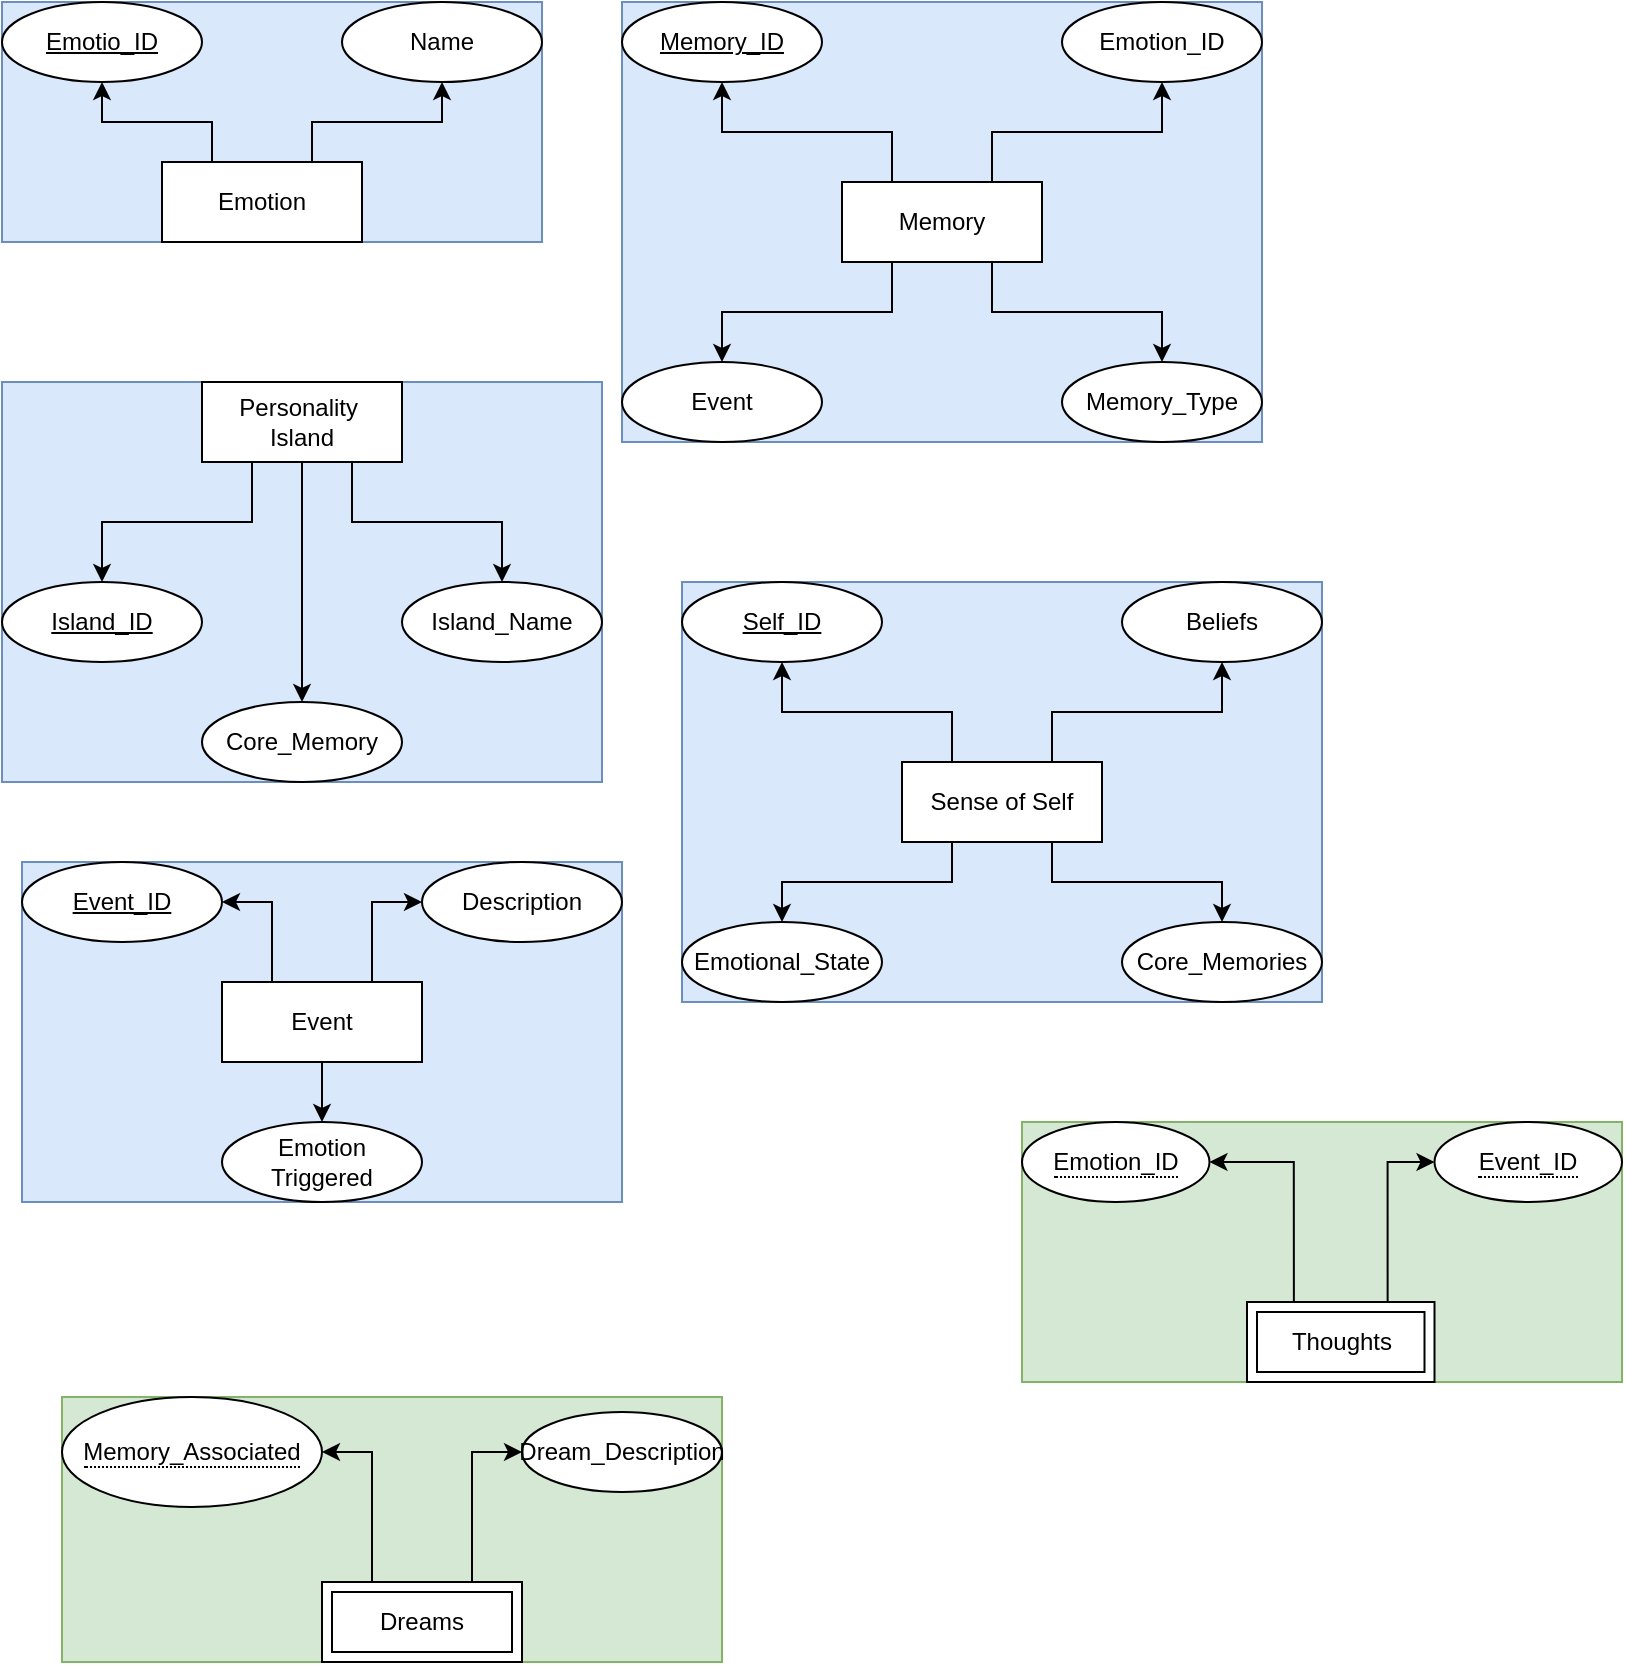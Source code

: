 <mxfile version="24.8.0">
  <diagram id="R2lEEEUBdFMjLlhIrx00" name="Page-1">
    <mxGraphModel dx="1434" dy="760" grid="1" gridSize="10" guides="1" tooltips="1" connect="1" arrows="1" fold="1" page="1" pageScale="1" pageWidth="850" pageHeight="1100" background="none" math="0" shadow="0" extFonts="Permanent Marker^https://fonts.googleapis.com/css?family=Permanent+Marker">
      <root>
        <mxCell id="0" />
        <mxCell id="1" parent="0" />
        <mxCell id="EMIR_B9XKgD5JRGw5aek-68" value="" style="group;fillColor=#dae8fc;strokeColor=#6c8ebf;" parent="1" vertex="1" connectable="0">
          <mxGeometry x="340" y="290" width="320" height="210" as="geometry" />
        </mxCell>
        <mxCell id="EMIR_B9XKgD5JRGw5aek-54" style="edgeStyle=orthogonalEdgeStyle;rounded=0;orthogonalLoop=1;jettySize=auto;html=1;exitX=0.25;exitY=0;exitDx=0;exitDy=0;entryX=0.5;entryY=1;entryDx=0;entryDy=0;" parent="EMIR_B9XKgD5JRGw5aek-68" source="EMIR_B9XKgD5JRGw5aek-17" target="EMIR_B9XKgD5JRGw5aek-50" edge="1">
          <mxGeometry relative="1" as="geometry" />
        </mxCell>
        <mxCell id="EMIR_B9XKgD5JRGw5aek-55" style="edgeStyle=orthogonalEdgeStyle;rounded=0;orthogonalLoop=1;jettySize=auto;html=1;exitX=0.75;exitY=0;exitDx=0;exitDy=0;entryX=0.5;entryY=1;entryDx=0;entryDy=0;" parent="EMIR_B9XKgD5JRGw5aek-68" source="EMIR_B9XKgD5JRGw5aek-17" target="EMIR_B9XKgD5JRGw5aek-52" edge="1">
          <mxGeometry relative="1" as="geometry" />
        </mxCell>
        <mxCell id="EMIR_B9XKgD5JRGw5aek-56" style="edgeStyle=orthogonalEdgeStyle;rounded=0;orthogonalLoop=1;jettySize=auto;html=1;exitX=0.75;exitY=1;exitDx=0;exitDy=0;entryX=0.5;entryY=0;entryDx=0;entryDy=0;" parent="EMIR_B9XKgD5JRGw5aek-68" source="EMIR_B9XKgD5JRGw5aek-17" target="EMIR_B9XKgD5JRGw5aek-51" edge="1">
          <mxGeometry relative="1" as="geometry" />
        </mxCell>
        <mxCell id="EMIR_B9XKgD5JRGw5aek-57" style="edgeStyle=orthogonalEdgeStyle;rounded=0;orthogonalLoop=1;jettySize=auto;html=1;exitX=0.25;exitY=1;exitDx=0;exitDy=0;entryX=0.5;entryY=0;entryDx=0;entryDy=0;" parent="EMIR_B9XKgD5JRGw5aek-68" source="EMIR_B9XKgD5JRGw5aek-17" target="EMIR_B9XKgD5JRGw5aek-53" edge="1">
          <mxGeometry relative="1" as="geometry" />
        </mxCell>
        <mxCell id="EMIR_B9XKgD5JRGw5aek-17" value="Sense of Self" style="whiteSpace=wrap;html=1;align=center;" parent="EMIR_B9XKgD5JRGw5aek-68" vertex="1">
          <mxGeometry x="110" y="90" width="100" height="40" as="geometry" />
        </mxCell>
        <mxCell id="EMIR_B9XKgD5JRGw5aek-50" value="Self_ID" style="ellipse;whiteSpace=wrap;html=1;align=center;fontStyle=4;" parent="EMIR_B9XKgD5JRGw5aek-68" vertex="1">
          <mxGeometry width="100" height="40" as="geometry" />
        </mxCell>
        <mxCell id="EMIR_B9XKgD5JRGw5aek-51" value="Core_Memories" style="ellipse;whiteSpace=wrap;html=1;align=center;" parent="EMIR_B9XKgD5JRGw5aek-68" vertex="1">
          <mxGeometry x="220" y="170" width="100" height="40" as="geometry" />
        </mxCell>
        <mxCell id="EMIR_B9XKgD5JRGw5aek-52" value="Beliefs" style="ellipse;whiteSpace=wrap;html=1;align=center;" parent="EMIR_B9XKgD5JRGw5aek-68" vertex="1">
          <mxGeometry x="220" width="100" height="40" as="geometry" />
        </mxCell>
        <mxCell id="EMIR_B9XKgD5JRGw5aek-53" value="Emotional_State" style="ellipse;whiteSpace=wrap;html=1;align=center;" parent="EMIR_B9XKgD5JRGw5aek-68" vertex="1">
          <mxGeometry y="170" width="100" height="40" as="geometry" />
        </mxCell>
        <mxCell id="EMIR_B9XKgD5JRGw5aek-69" value="" style="group;fillColor=#dae8fc;strokeColor=#6c8ebf;" parent="1" vertex="1" connectable="0">
          <mxGeometry x="10" y="430" width="300" height="170" as="geometry" />
        </mxCell>
        <mxCell id="EMIR_B9XKgD5JRGw5aek-62" style="edgeStyle=orthogonalEdgeStyle;rounded=0;orthogonalLoop=1;jettySize=auto;html=1;exitX=0.25;exitY=0;exitDx=0;exitDy=0;entryX=1;entryY=0.5;entryDx=0;entryDy=0;" parent="EMIR_B9XKgD5JRGw5aek-69" source="EMIR_B9XKgD5JRGw5aek-12" target="EMIR_B9XKgD5JRGw5aek-58" edge="1">
          <mxGeometry relative="1" as="geometry" />
        </mxCell>
        <mxCell id="EMIR_B9XKgD5JRGw5aek-63" style="edgeStyle=orthogonalEdgeStyle;rounded=0;orthogonalLoop=1;jettySize=auto;html=1;exitX=0.75;exitY=0;exitDx=0;exitDy=0;entryX=0;entryY=0.5;entryDx=0;entryDy=0;" parent="EMIR_B9XKgD5JRGw5aek-69" source="EMIR_B9XKgD5JRGw5aek-12" target="EMIR_B9XKgD5JRGw5aek-60" edge="1">
          <mxGeometry relative="1" as="geometry" />
        </mxCell>
        <mxCell id="EMIR_B9XKgD5JRGw5aek-64" style="edgeStyle=orthogonalEdgeStyle;rounded=0;orthogonalLoop=1;jettySize=auto;html=1;exitX=0.5;exitY=1;exitDx=0;exitDy=0;entryX=0.5;entryY=0;entryDx=0;entryDy=0;" parent="EMIR_B9XKgD5JRGw5aek-69" source="EMIR_B9XKgD5JRGw5aek-12" target="EMIR_B9XKgD5JRGw5aek-61" edge="1">
          <mxGeometry relative="1" as="geometry" />
        </mxCell>
        <mxCell id="EMIR_B9XKgD5JRGw5aek-12" value="Event" style="whiteSpace=wrap;html=1;align=center;" parent="EMIR_B9XKgD5JRGw5aek-69" vertex="1">
          <mxGeometry x="100" y="60" width="100" height="40" as="geometry" />
        </mxCell>
        <mxCell id="EMIR_B9XKgD5JRGw5aek-58" value="Event_ID" style="ellipse;whiteSpace=wrap;html=1;align=center;fontStyle=4;" parent="EMIR_B9XKgD5JRGw5aek-69" vertex="1">
          <mxGeometry width="100" height="40" as="geometry" />
        </mxCell>
        <mxCell id="EMIR_B9XKgD5JRGw5aek-60" value="Description" style="ellipse;whiteSpace=wrap;html=1;align=center;" parent="EMIR_B9XKgD5JRGw5aek-69" vertex="1">
          <mxGeometry x="200" width="100" height="40" as="geometry" />
        </mxCell>
        <mxCell id="EMIR_B9XKgD5JRGw5aek-61" value="Emotion&lt;div&gt;Triggered&lt;/div&gt;" style="ellipse;whiteSpace=wrap;html=1;align=center;" parent="EMIR_B9XKgD5JRGw5aek-69" vertex="1">
          <mxGeometry x="100" y="130" width="100" height="40" as="geometry" />
        </mxCell>
        <mxCell id="EMIR_B9XKgD5JRGw5aek-70" value="" style="group;fillColor=#dae8fc;strokeColor=#6c8ebf;" parent="1" vertex="1" connectable="0">
          <mxGeometry y="190" width="300" height="200" as="geometry" />
        </mxCell>
        <mxCell id="EMIR_B9XKgD5JRGw5aek-43" style="edgeStyle=orthogonalEdgeStyle;rounded=0;orthogonalLoop=1;jettySize=auto;html=1;exitX=0.75;exitY=1;exitDx=0;exitDy=0;entryX=0.5;entryY=0;entryDx=0;entryDy=0;" parent="EMIR_B9XKgD5JRGw5aek-70" source="EMIR_B9XKgD5JRGw5aek-9" target="EMIR_B9XKgD5JRGw5aek-42" edge="1">
          <mxGeometry relative="1" as="geometry" />
        </mxCell>
        <mxCell id="EMIR_B9XKgD5JRGw5aek-45" style="edgeStyle=orthogonalEdgeStyle;rounded=0;orthogonalLoop=1;jettySize=auto;html=1;exitX=0.25;exitY=1;exitDx=0;exitDy=0;entryX=0.5;entryY=0;entryDx=0;entryDy=0;" parent="EMIR_B9XKgD5JRGw5aek-70" source="EMIR_B9XKgD5JRGw5aek-9" target="EMIR_B9XKgD5JRGw5aek-44" edge="1">
          <mxGeometry relative="1" as="geometry" />
        </mxCell>
        <mxCell id="EMIR_B9XKgD5JRGw5aek-49" style="edgeStyle=orthogonalEdgeStyle;rounded=0;orthogonalLoop=1;jettySize=auto;html=1;exitX=0.5;exitY=1;exitDx=0;exitDy=0;entryX=0.5;entryY=0;entryDx=0;entryDy=0;" parent="EMIR_B9XKgD5JRGw5aek-70" source="EMIR_B9XKgD5JRGw5aek-9" target="EMIR_B9XKgD5JRGw5aek-48" edge="1">
          <mxGeometry relative="1" as="geometry" />
        </mxCell>
        <mxCell id="EMIR_B9XKgD5JRGw5aek-9" value="Personality&amp;nbsp;&lt;div&gt;Island&lt;/div&gt;" style="whiteSpace=wrap;html=1;align=center;" parent="EMIR_B9XKgD5JRGw5aek-70" vertex="1">
          <mxGeometry x="100" width="100" height="40" as="geometry" />
        </mxCell>
        <mxCell id="EMIR_B9XKgD5JRGw5aek-42" value="Island_Name" style="ellipse;whiteSpace=wrap;html=1;align=center;" parent="EMIR_B9XKgD5JRGw5aek-70" vertex="1">
          <mxGeometry x="200" y="100" width="100" height="40" as="geometry" />
        </mxCell>
        <mxCell id="EMIR_B9XKgD5JRGw5aek-44" value="Island_ID" style="ellipse;whiteSpace=wrap;html=1;align=center;fontStyle=4;" parent="EMIR_B9XKgD5JRGw5aek-70" vertex="1">
          <mxGeometry y="100" width="100" height="40" as="geometry" />
        </mxCell>
        <mxCell id="EMIR_B9XKgD5JRGw5aek-48" value="Core_Memory" style="ellipse;whiteSpace=wrap;html=1;align=center;" parent="EMIR_B9XKgD5JRGw5aek-70" vertex="1">
          <mxGeometry x="100" y="160" width="100" height="40" as="geometry" />
        </mxCell>
        <mxCell id="EMIR_B9XKgD5JRGw5aek-71" value="" style="group;fillColor=#dae8fc;strokeColor=#6c8ebf;" parent="1" vertex="1" connectable="0">
          <mxGeometry x="310" width="320" height="220" as="geometry" />
        </mxCell>
        <mxCell id="EMIR_B9XKgD5JRGw5aek-34" style="edgeStyle=orthogonalEdgeStyle;rounded=0;orthogonalLoop=1;jettySize=auto;html=1;exitX=0.25;exitY=0;exitDx=0;exitDy=0;exitPerimeter=0;entryX=0.5;entryY=1;entryDx=0;entryDy=0;" parent="EMIR_B9XKgD5JRGw5aek-71" source="EMIR_B9XKgD5JRGw5aek-3" target="EMIR_B9XKgD5JRGw5aek-31" edge="1">
          <mxGeometry relative="1" as="geometry" />
        </mxCell>
        <mxCell id="EMIR_B9XKgD5JRGw5aek-37" style="edgeStyle=orthogonalEdgeStyle;rounded=0;orthogonalLoop=1;jettySize=auto;html=1;exitX=0.25;exitY=1;exitDx=0;exitDy=0;exitPerimeter=0;entryX=0.5;entryY=0;entryDx=0;entryDy=0;" parent="EMIR_B9XKgD5JRGw5aek-71" source="EMIR_B9XKgD5JRGw5aek-3" target="EMIR_B9XKgD5JRGw5aek-36" edge="1">
          <mxGeometry relative="1" as="geometry" />
        </mxCell>
        <mxCell id="EMIR_B9XKgD5JRGw5aek-39" style="edgeStyle=orthogonalEdgeStyle;rounded=0;orthogonalLoop=1;jettySize=auto;html=1;exitX=0.75;exitY=0;exitDx=0;exitDy=0;exitPerimeter=0;entryX=0.5;entryY=1;entryDx=0;entryDy=0;" parent="EMIR_B9XKgD5JRGw5aek-71" source="EMIR_B9XKgD5JRGw5aek-3" target="EMIR_B9XKgD5JRGw5aek-38" edge="1">
          <mxGeometry relative="1" as="geometry" />
        </mxCell>
        <mxCell id="EMIR_B9XKgD5JRGw5aek-41" style="edgeStyle=orthogonalEdgeStyle;rounded=0;orthogonalLoop=1;jettySize=auto;html=1;exitX=0.75;exitY=1;exitDx=0;exitDy=0;exitPerimeter=0;entryX=0.5;entryY=0;entryDx=0;entryDy=0;" parent="EMIR_B9XKgD5JRGw5aek-71" source="EMIR_B9XKgD5JRGw5aek-3" target="EMIR_B9XKgD5JRGw5aek-40" edge="1">
          <mxGeometry relative="1" as="geometry" />
        </mxCell>
        <mxCell id="EMIR_B9XKgD5JRGw5aek-3" value="Memory" style="whiteSpace=wrap;html=1;align=center;points=[[0,0,0,0,0],[0,0.25,0,0,0],[0,0.5,0,0,0],[0,0.75,0,0,0],[0,1,0,0,0],[0.25,0,0,0,0],[0.25,1,0,0,0],[0.5,0,0,0,0],[0.5,1,0,0,0],[0.75,0,0,0,0],[0.75,1,0,0,0],[1,0,0,0,0],[1,0.25,0,0,0],[1,0.5,0,0,0],[1,0.75,0,0,0],[1,1,0,0,0]];" parent="EMIR_B9XKgD5JRGw5aek-71" vertex="1">
          <mxGeometry x="110" y="90" width="100" height="40" as="geometry" />
        </mxCell>
        <mxCell id="EMIR_B9XKgD5JRGw5aek-31" value="Memory_ID" style="ellipse;whiteSpace=wrap;html=1;align=center;fontStyle=4;" parent="EMIR_B9XKgD5JRGw5aek-71" vertex="1">
          <mxGeometry width="100" height="40" as="geometry" />
        </mxCell>
        <mxCell id="EMIR_B9XKgD5JRGw5aek-36" value="Event" style="ellipse;whiteSpace=wrap;html=1;align=center;" parent="EMIR_B9XKgD5JRGw5aek-71" vertex="1">
          <mxGeometry y="180" width="100" height="40" as="geometry" />
        </mxCell>
        <mxCell id="EMIR_B9XKgD5JRGw5aek-38" value="Emotion_ID" style="ellipse;whiteSpace=wrap;html=1;align=center;" parent="EMIR_B9XKgD5JRGw5aek-71" vertex="1">
          <mxGeometry x="220" width="100" height="40" as="geometry" />
        </mxCell>
        <mxCell id="EMIR_B9XKgD5JRGw5aek-40" value="Memory_Type" style="ellipse;whiteSpace=wrap;html=1;align=center;" parent="EMIR_B9XKgD5JRGw5aek-71" vertex="1">
          <mxGeometry x="220" y="180" width="100" height="40" as="geometry" />
        </mxCell>
        <mxCell id="EMIR_B9XKgD5JRGw5aek-72" value="" style="group;fillColor=#dae8fc;strokeColor=#6c8ebf;" parent="1" vertex="1" connectable="0">
          <mxGeometry width="270" height="120" as="geometry" />
        </mxCell>
        <mxCell id="EMIR_B9XKgD5JRGw5aek-26" style="edgeStyle=orthogonalEdgeStyle;rounded=0;orthogonalLoop=1;jettySize=auto;html=1;exitX=0.75;exitY=0;exitDx=0;exitDy=0;" parent="EMIR_B9XKgD5JRGw5aek-72" source="EMIR_B9XKgD5JRGw5aek-2" target="EMIR_B9XKgD5JRGw5aek-24" edge="1">
          <mxGeometry relative="1" as="geometry" />
        </mxCell>
        <mxCell id="EMIR_B9XKgD5JRGw5aek-30" style="edgeStyle=orthogonalEdgeStyle;rounded=0;orthogonalLoop=1;jettySize=auto;html=1;exitX=0.25;exitY=0;exitDx=0;exitDy=0;entryX=0.5;entryY=1;entryDx=0;entryDy=0;" parent="EMIR_B9XKgD5JRGw5aek-72" source="EMIR_B9XKgD5JRGw5aek-2" target="EMIR_B9XKgD5JRGw5aek-29" edge="1">
          <mxGeometry relative="1" as="geometry" />
        </mxCell>
        <mxCell id="EMIR_B9XKgD5JRGw5aek-2" value="Emotion" style="whiteSpace=wrap;html=1;align=center;" parent="EMIR_B9XKgD5JRGw5aek-72" vertex="1">
          <mxGeometry x="80" y="80" width="100" height="40" as="geometry" />
        </mxCell>
        <mxCell id="EMIR_B9XKgD5JRGw5aek-24" value="Name" style="ellipse;whiteSpace=wrap;html=1;align=center;" parent="EMIR_B9XKgD5JRGw5aek-72" vertex="1">
          <mxGeometry x="170" width="100" height="40" as="geometry" />
        </mxCell>
        <mxCell id="EMIR_B9XKgD5JRGw5aek-29" value="Emotio_ID" style="ellipse;whiteSpace=wrap;html=1;align=center;fontStyle=4;" parent="EMIR_B9XKgD5JRGw5aek-72" vertex="1">
          <mxGeometry width="100" height="40" as="geometry" />
        </mxCell>
        <mxCell id="EMIR_B9XKgD5JRGw5aek-79" value="" style="group;fillColor=#d5e8d4;strokeColor=#82b366;" parent="1" vertex="1" connectable="0">
          <mxGeometry x="30" y="697.5" width="330" height="132.5" as="geometry" />
        </mxCell>
        <mxCell id="EMIR_B9XKgD5JRGw5aek-75" style="edgeStyle=orthogonalEdgeStyle;rounded=0;orthogonalLoop=1;jettySize=auto;html=1;exitX=0.75;exitY=0;exitDx=0;exitDy=0;entryX=0;entryY=0.5;entryDx=0;entryDy=0;" parent="EMIR_B9XKgD5JRGw5aek-79" source="EMIR_B9XKgD5JRGw5aek-19" target="EMIR_B9XKgD5JRGw5aek-74" edge="1">
          <mxGeometry relative="1" as="geometry" />
        </mxCell>
        <mxCell id="EMIR_B9XKgD5JRGw5aek-78" style="edgeStyle=orthogonalEdgeStyle;rounded=0;orthogonalLoop=1;jettySize=auto;html=1;exitX=0.25;exitY=0;exitDx=0;exitDy=0;entryX=1;entryY=0.5;entryDx=0;entryDy=0;" parent="EMIR_B9XKgD5JRGw5aek-79" source="EMIR_B9XKgD5JRGw5aek-19" target="EMIR_B9XKgD5JRGw5aek-77" edge="1">
          <mxGeometry relative="1" as="geometry" />
        </mxCell>
        <mxCell id="EMIR_B9XKgD5JRGw5aek-19" value="Dreams" style="shape=ext;margin=3;double=1;whiteSpace=wrap;html=1;align=center;" parent="EMIR_B9XKgD5JRGw5aek-79" vertex="1">
          <mxGeometry x="130" y="92.5" width="100" height="40" as="geometry" />
        </mxCell>
        <mxCell id="EMIR_B9XKgD5JRGw5aek-74" value="Dream_Description" style="ellipse;whiteSpace=wrap;html=1;align=center;" parent="EMIR_B9XKgD5JRGw5aek-79" vertex="1">
          <mxGeometry x="230" y="7.5" width="100" height="40" as="geometry" />
        </mxCell>
        <mxCell id="EMIR_B9XKgD5JRGw5aek-77" value="&lt;span style=&quot;border-bottom: 1px dotted&quot;&gt;Memory_Associated&lt;/span&gt;" style="ellipse;whiteSpace=wrap;html=1;align=center;" parent="EMIR_B9XKgD5JRGw5aek-79" vertex="1">
          <mxGeometry width="130" height="55" as="geometry" />
        </mxCell>
        <mxCell id="EMIR_B9XKgD5JRGw5aek-89" value="" style="group;fillColor=#d5e8d4;strokeColor=#82b366;" parent="1" vertex="1" connectable="0">
          <mxGeometry x="510" y="560" width="300" height="130" as="geometry" />
        </mxCell>
        <mxCell id="EMIR_B9XKgD5JRGw5aek-86" style="edgeStyle=orthogonalEdgeStyle;rounded=0;orthogonalLoop=1;jettySize=auto;html=1;exitX=0.25;exitY=0;exitDx=0;exitDy=0;entryX=1;entryY=0.5;entryDx=0;entryDy=0;" parent="EMIR_B9XKgD5JRGw5aek-89" source="EMIR_B9XKgD5JRGw5aek-18" target="EMIR_B9XKgD5JRGw5aek-83" edge="1">
          <mxGeometry relative="1" as="geometry" />
        </mxCell>
        <mxCell id="EMIR_B9XKgD5JRGw5aek-88" style="edgeStyle=orthogonalEdgeStyle;rounded=0;orthogonalLoop=1;jettySize=auto;html=1;exitX=0.75;exitY=0;exitDx=0;exitDy=0;entryX=0;entryY=0.5;entryDx=0;entryDy=0;" parent="EMIR_B9XKgD5JRGw5aek-89" source="EMIR_B9XKgD5JRGw5aek-18" target="EMIR_B9XKgD5JRGw5aek-87" edge="1">
          <mxGeometry relative="1" as="geometry" />
        </mxCell>
        <mxCell id="EMIR_B9XKgD5JRGw5aek-18" value="Thoughts" style="shape=ext;margin=3;double=1;whiteSpace=wrap;html=1;align=center;" parent="EMIR_B9XKgD5JRGw5aek-89" vertex="1">
          <mxGeometry x="112.5" y="90" width="93.75" height="40" as="geometry" />
        </mxCell>
        <mxCell id="EMIR_B9XKgD5JRGw5aek-83" value="&lt;span style=&quot;border-bottom: 1px dotted&quot;&gt;Emotion_ID&lt;/span&gt;" style="ellipse;whiteSpace=wrap;html=1;align=center;" parent="EMIR_B9XKgD5JRGw5aek-89" vertex="1">
          <mxGeometry width="93.75" height="40" as="geometry" />
        </mxCell>
        <mxCell id="EMIR_B9XKgD5JRGw5aek-87" value="&lt;span style=&quot;border-bottom: 1px dotted&quot;&gt;Event_ID&lt;/span&gt;" style="ellipse;whiteSpace=wrap;html=1;align=center;" parent="EMIR_B9XKgD5JRGw5aek-89" vertex="1">
          <mxGeometry x="206.25" width="93.75" height="40" as="geometry" />
        </mxCell>
      </root>
    </mxGraphModel>
  </diagram>
</mxfile>
